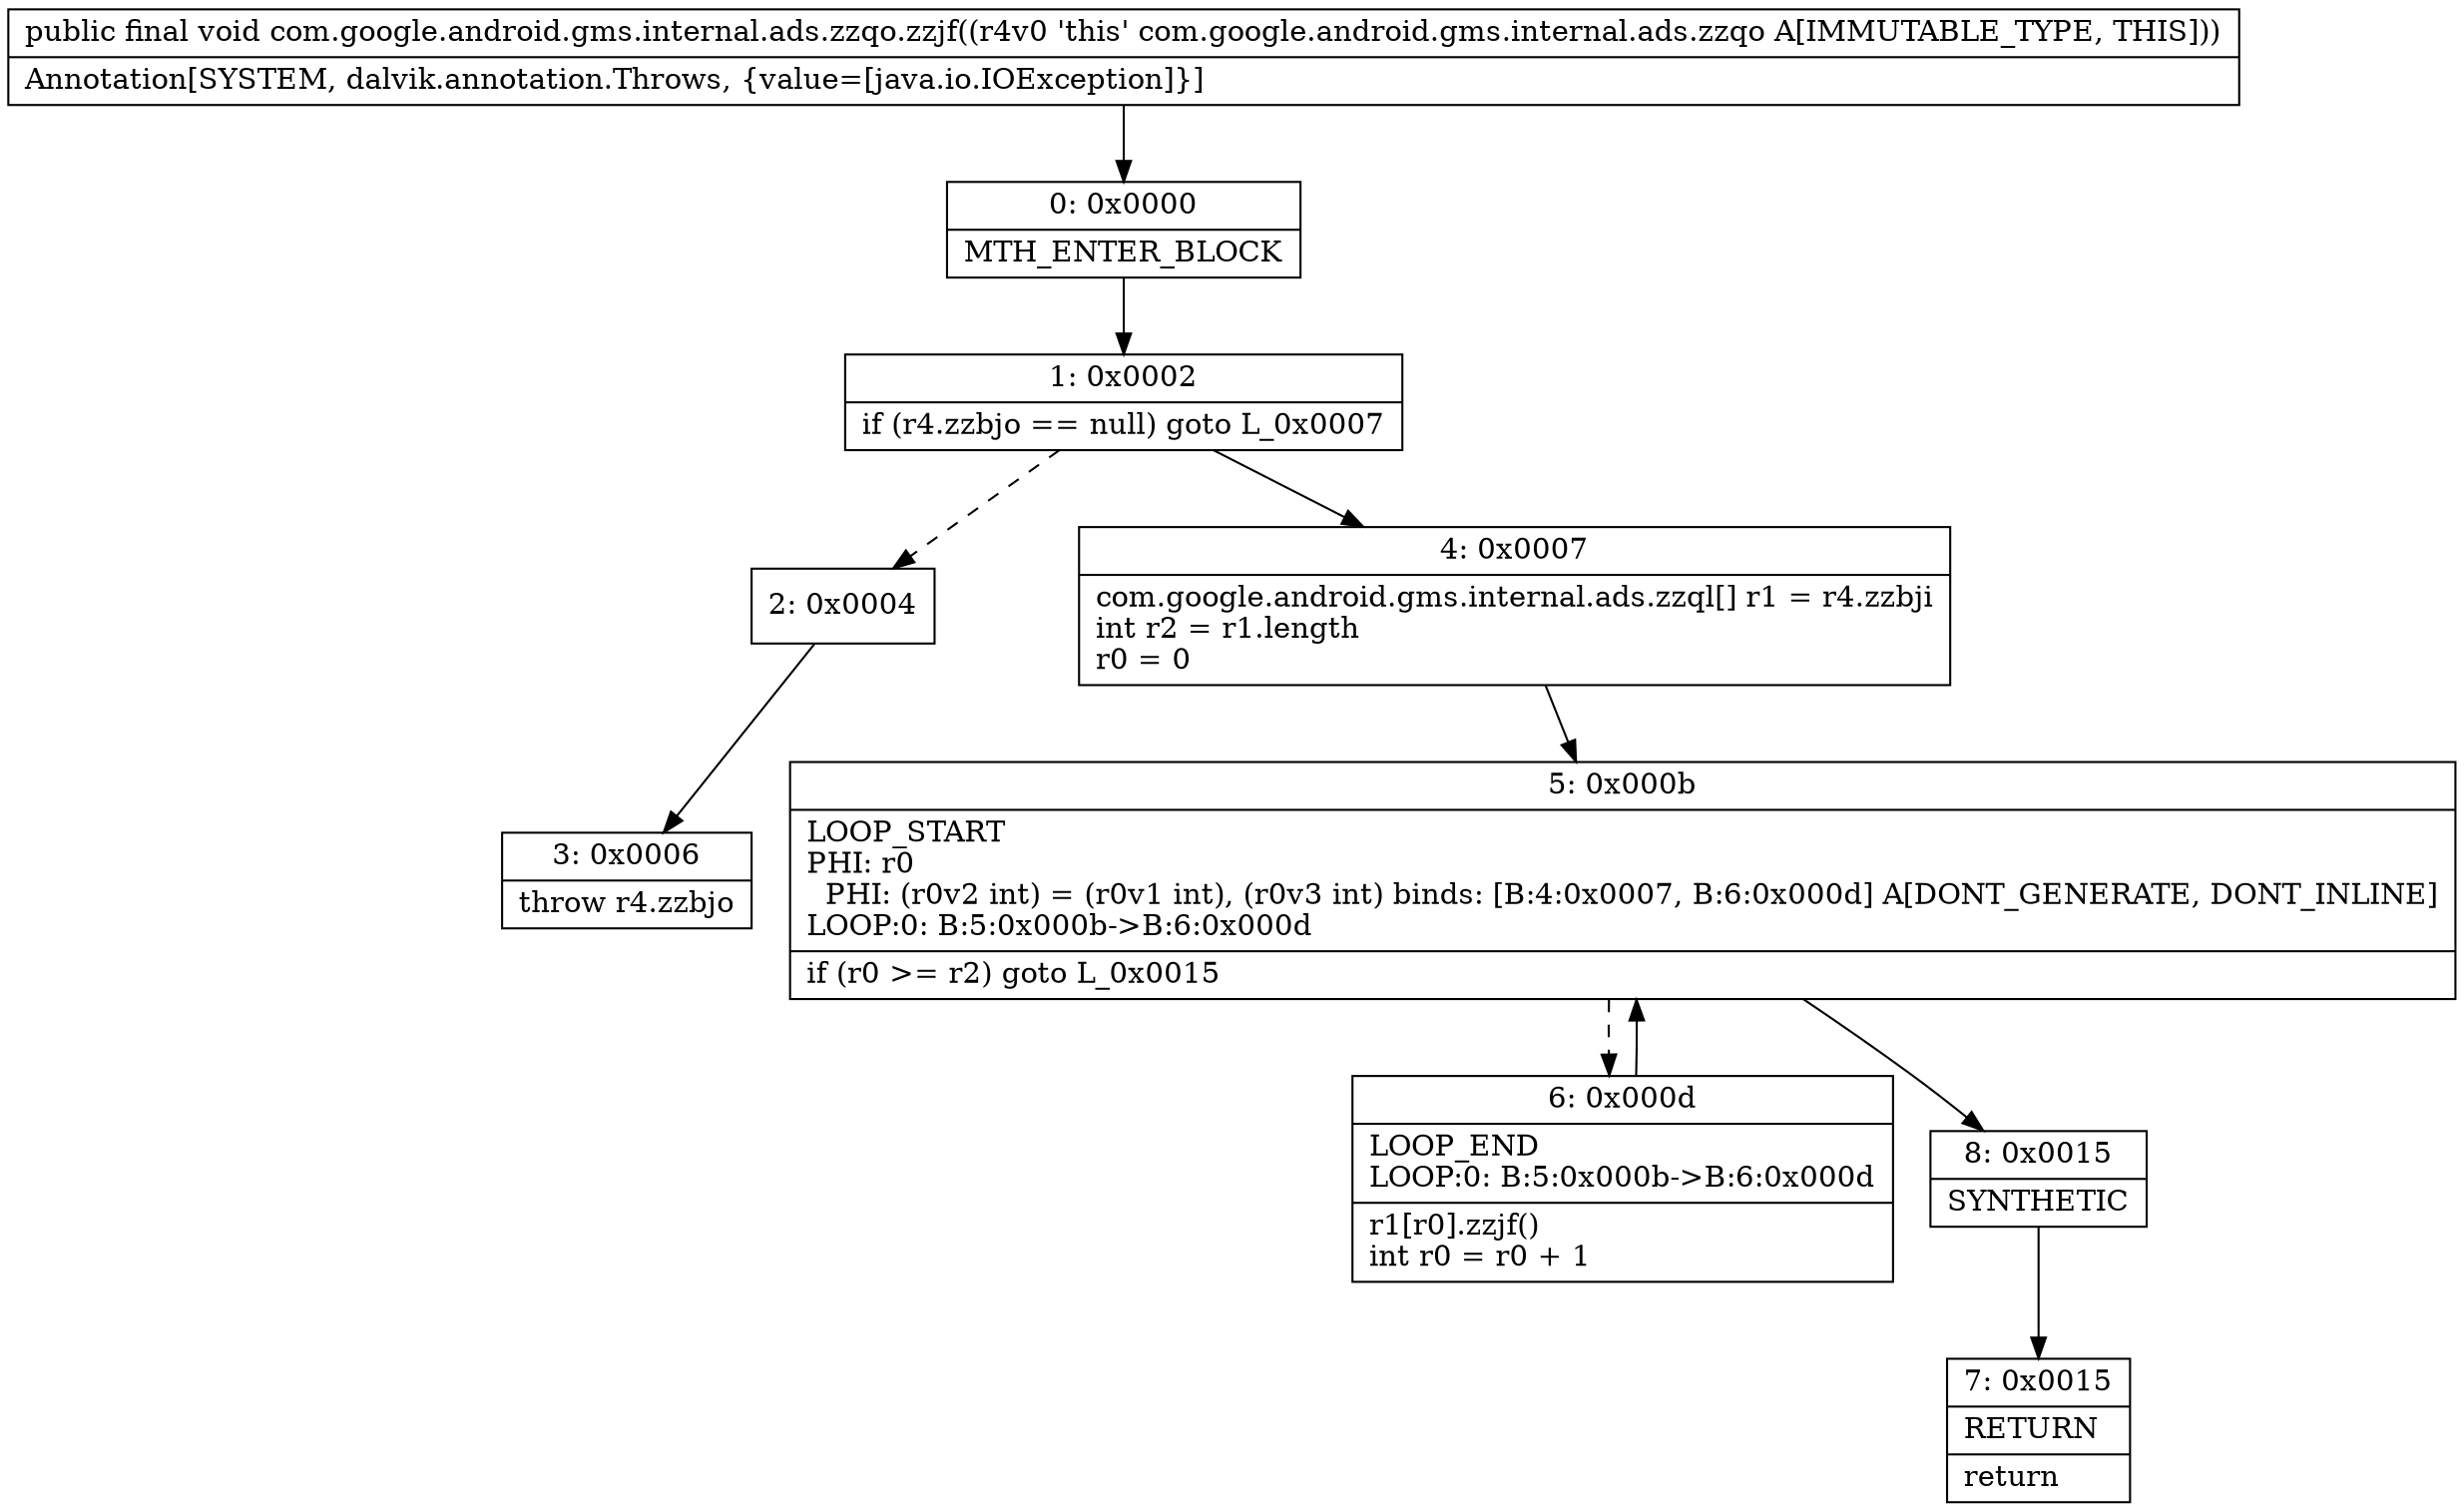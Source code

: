 digraph "CFG forcom.google.android.gms.internal.ads.zzqo.zzjf()V" {
Node_0 [shape=record,label="{0\:\ 0x0000|MTH_ENTER_BLOCK\l}"];
Node_1 [shape=record,label="{1\:\ 0x0002|if (r4.zzbjo == null) goto L_0x0007\l}"];
Node_2 [shape=record,label="{2\:\ 0x0004}"];
Node_3 [shape=record,label="{3\:\ 0x0006|throw r4.zzbjo\l}"];
Node_4 [shape=record,label="{4\:\ 0x0007|com.google.android.gms.internal.ads.zzql[] r1 = r4.zzbji\lint r2 = r1.length\lr0 = 0\l}"];
Node_5 [shape=record,label="{5\:\ 0x000b|LOOP_START\lPHI: r0 \l  PHI: (r0v2 int) = (r0v1 int), (r0v3 int) binds: [B:4:0x0007, B:6:0x000d] A[DONT_GENERATE, DONT_INLINE]\lLOOP:0: B:5:0x000b\-\>B:6:0x000d\l|if (r0 \>= r2) goto L_0x0015\l}"];
Node_6 [shape=record,label="{6\:\ 0x000d|LOOP_END\lLOOP:0: B:5:0x000b\-\>B:6:0x000d\l|r1[r0].zzjf()\lint r0 = r0 + 1\l}"];
Node_7 [shape=record,label="{7\:\ 0x0015|RETURN\l|return\l}"];
Node_8 [shape=record,label="{8\:\ 0x0015|SYNTHETIC\l}"];
MethodNode[shape=record,label="{public final void com.google.android.gms.internal.ads.zzqo.zzjf((r4v0 'this' com.google.android.gms.internal.ads.zzqo A[IMMUTABLE_TYPE, THIS]))  | Annotation[SYSTEM, dalvik.annotation.Throws, \{value=[java.io.IOException]\}]\l}"];
MethodNode -> Node_0;
Node_0 -> Node_1;
Node_1 -> Node_2[style=dashed];
Node_1 -> Node_4;
Node_2 -> Node_3;
Node_4 -> Node_5;
Node_5 -> Node_6[style=dashed];
Node_5 -> Node_8;
Node_6 -> Node_5;
Node_8 -> Node_7;
}

